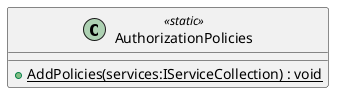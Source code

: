 @startuml
class AuthorizationPolicies <<static>> {
    + {static} AddPolicies(services:IServiceCollection) : void
}
@enduml
